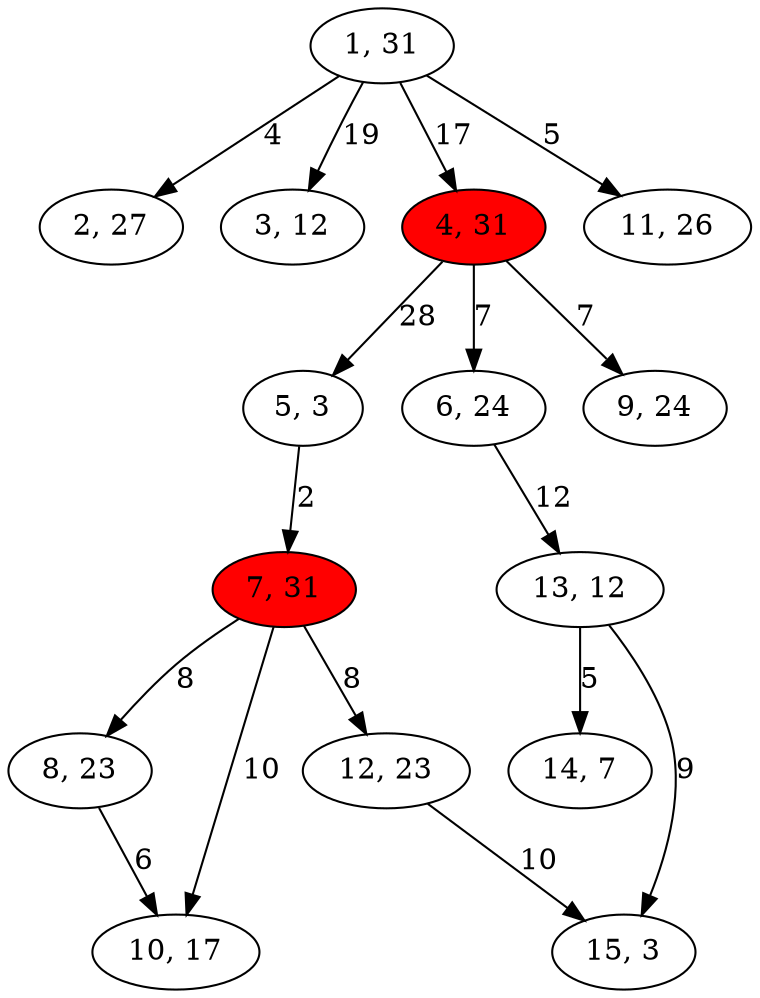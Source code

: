 digraph G{
1[label="1, 31"]
2[label="2, 27"]
3[label="3, 12"]
4[label="4, 31"]
5[label="5, 3"]
6[label="6, 24"]
7[label="7, 31"]
8[label="8, 23"]
9[label="9, 24"]
10[label="10, 17"]
11[label="11, 26"]
12[label="12, 23"]
13[label="13, 12"]
14[label="14, 7"]
15[label="15, 3"]
1->11[label="5"]
1->4[label="17"]
1->3[label="19"]
1->2[label="4"]
4[style = filled,fillcolor=red]
4->9[label="7"]
4->6[label="7"]
4->5[label="28"]
5->7[label="2"]
6->13[label="12"]
7[style = filled,fillcolor=red]
7->10[label="10"]
7->12[label="8"]
7->8[label="8"]
8->10[label="6"]
12->15[label="10"]
13->15[label="9"]
13->14[label="5"]
}
